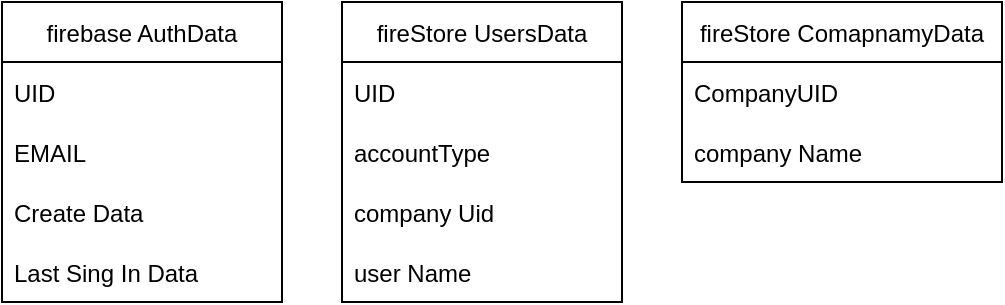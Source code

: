 <mxfile version="17.4.4" type="github">
  <diagram id="J1yESev2ZmbaP5NV0w86" name="Page-1">
    <mxGraphModel dx="865" dy="1556" grid="1" gridSize="10" guides="1" tooltips="1" connect="1" arrows="1" fold="1" page="1" pageScale="1" pageWidth="850" pageHeight="1100" math="0" shadow="0">
      <root>
        <mxCell id="0" />
        <mxCell id="1" parent="0" />
        <mxCell id="XV16MoeQQzl-Jo3WCfqN-6" value="firebase AuthData" style="swimlane;fontStyle=0;childLayout=stackLayout;horizontal=1;startSize=30;horizontalStack=0;resizeParent=1;resizeParentMax=0;resizeLast=0;collapsible=1;marginBottom=0;" vertex="1" parent="1">
          <mxGeometry x="60" y="-730" width="140" height="150" as="geometry" />
        </mxCell>
        <mxCell id="XV16MoeQQzl-Jo3WCfqN-7" value="UID" style="text;strokeColor=none;fillColor=none;align=left;verticalAlign=middle;spacingLeft=4;spacingRight=4;overflow=hidden;points=[[0,0.5],[1,0.5]];portConstraint=eastwest;rotatable=0;" vertex="1" parent="XV16MoeQQzl-Jo3WCfqN-6">
          <mxGeometry y="30" width="140" height="30" as="geometry" />
        </mxCell>
        <mxCell id="XV16MoeQQzl-Jo3WCfqN-8" value="EMAIL" style="text;strokeColor=none;fillColor=none;align=left;verticalAlign=middle;spacingLeft=4;spacingRight=4;overflow=hidden;points=[[0,0.5],[1,0.5]];portConstraint=eastwest;rotatable=0;" vertex="1" parent="XV16MoeQQzl-Jo3WCfqN-6">
          <mxGeometry y="60" width="140" height="30" as="geometry" />
        </mxCell>
        <mxCell id="XV16MoeQQzl-Jo3WCfqN-9" value="Create Data" style="text;strokeColor=none;fillColor=none;align=left;verticalAlign=middle;spacingLeft=4;spacingRight=4;overflow=hidden;points=[[0,0.5],[1,0.5]];portConstraint=eastwest;rotatable=0;" vertex="1" parent="XV16MoeQQzl-Jo3WCfqN-6">
          <mxGeometry y="90" width="140" height="30" as="geometry" />
        </mxCell>
        <mxCell id="XV16MoeQQzl-Jo3WCfqN-11" value="Last Sing In Data" style="text;strokeColor=none;fillColor=none;align=left;verticalAlign=middle;spacingLeft=4;spacingRight=4;overflow=hidden;points=[[0,0.5],[1,0.5]];portConstraint=eastwest;rotatable=0;" vertex="1" parent="XV16MoeQQzl-Jo3WCfqN-6">
          <mxGeometry y="120" width="140" height="30" as="geometry" />
        </mxCell>
        <mxCell id="XV16MoeQQzl-Jo3WCfqN-12" value="fireStore UsersData" style="swimlane;fontStyle=0;childLayout=stackLayout;horizontal=1;startSize=30;horizontalStack=0;resizeParent=1;resizeParentMax=0;resizeLast=0;collapsible=1;marginBottom=0;" vertex="1" parent="1">
          <mxGeometry x="230" y="-730" width="140" height="150" as="geometry" />
        </mxCell>
        <mxCell id="XV16MoeQQzl-Jo3WCfqN-13" value="UID" style="text;strokeColor=none;fillColor=none;align=left;verticalAlign=middle;spacingLeft=4;spacingRight=4;overflow=hidden;points=[[0,0.5],[1,0.5]];portConstraint=eastwest;rotatable=0;" vertex="1" parent="XV16MoeQQzl-Jo3WCfqN-12">
          <mxGeometry y="30" width="140" height="30" as="geometry" />
        </mxCell>
        <mxCell id="XV16MoeQQzl-Jo3WCfqN-14" value="accountType" style="text;strokeColor=none;fillColor=none;align=left;verticalAlign=middle;spacingLeft=4;spacingRight=4;overflow=hidden;points=[[0,0.5],[1,0.5]];portConstraint=eastwest;rotatable=0;" vertex="1" parent="XV16MoeQQzl-Jo3WCfqN-12">
          <mxGeometry y="60" width="140" height="30" as="geometry" />
        </mxCell>
        <mxCell id="XV16MoeQQzl-Jo3WCfqN-15" value="company Uid" style="text;strokeColor=none;fillColor=none;align=left;verticalAlign=middle;spacingLeft=4;spacingRight=4;overflow=hidden;points=[[0,0.5],[1,0.5]];portConstraint=eastwest;rotatable=0;" vertex="1" parent="XV16MoeQQzl-Jo3WCfqN-12">
          <mxGeometry y="90" width="140" height="30" as="geometry" />
        </mxCell>
        <mxCell id="XV16MoeQQzl-Jo3WCfqN-16" value="user Name" style="text;strokeColor=none;fillColor=none;align=left;verticalAlign=middle;spacingLeft=4;spacingRight=4;overflow=hidden;points=[[0,0.5],[1,0.5]];portConstraint=eastwest;rotatable=0;" vertex="1" parent="XV16MoeQQzl-Jo3WCfqN-12">
          <mxGeometry y="120" width="140" height="30" as="geometry" />
        </mxCell>
        <mxCell id="XV16MoeQQzl-Jo3WCfqN-17" value="fireStore ComapnamyData" style="swimlane;fontStyle=0;childLayout=stackLayout;horizontal=1;startSize=30;horizontalStack=0;resizeParent=1;resizeParentMax=0;resizeLast=0;collapsible=1;marginBottom=0;" vertex="1" parent="1">
          <mxGeometry x="400" y="-730" width="160" height="90" as="geometry" />
        </mxCell>
        <mxCell id="XV16MoeQQzl-Jo3WCfqN-18" value="CompanyUID" style="text;strokeColor=none;fillColor=none;align=left;verticalAlign=middle;spacingLeft=4;spacingRight=4;overflow=hidden;points=[[0,0.5],[1,0.5]];portConstraint=eastwest;rotatable=0;" vertex="1" parent="XV16MoeQQzl-Jo3WCfqN-17">
          <mxGeometry y="30" width="160" height="30" as="geometry" />
        </mxCell>
        <mxCell id="XV16MoeQQzl-Jo3WCfqN-20" value="company Name" style="text;strokeColor=none;fillColor=none;align=left;verticalAlign=middle;spacingLeft=4;spacingRight=4;overflow=hidden;points=[[0,0.5],[1,0.5]];portConstraint=eastwest;rotatable=0;" vertex="1" parent="XV16MoeQQzl-Jo3WCfqN-17">
          <mxGeometry y="60" width="160" height="30" as="geometry" />
        </mxCell>
      </root>
    </mxGraphModel>
  </diagram>
</mxfile>
